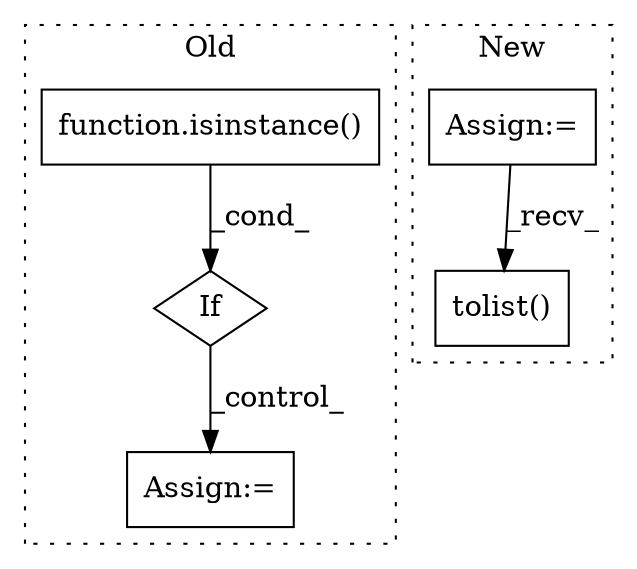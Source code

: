 digraph G {
subgraph cluster0 {
1 [label="function.isinstance()" a="75" s="4496,4518" l="11,1" shape="box"];
3 [label="If" a="96" s="4493" l="3" shape="diamond"];
5 [label="Assign:=" a="68" s="4664" l="3" shape="box"];
label = "Old";
style="dotted";
}
subgraph cluster1 {
2 [label="tolist()" a="75" s="6269" l="68" shape="box"];
4 [label="Assign:=" a="68" s="5612" l="3" shape="box"];
label = "New";
style="dotted";
}
1 -> 3 [label="_cond_"];
3 -> 5 [label="_control_"];
4 -> 2 [label="_recv_"];
}